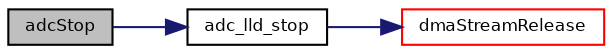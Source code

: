 digraph "adcStop"
{
  bgcolor="transparent";
  edge [fontname="Helvetica",fontsize="8",labelfontname="Helvetica",labelfontsize="8"];
  node [fontname="Helvetica",fontsize="8",shape=record];
  rankdir="LR";
  Node24 [label="adcStop",height=0.2,width=0.4,color="black", fillcolor="grey75", style="filled", fontcolor="black"];
  Node24 -> Node25 [color="midnightblue",fontsize="8",style="solid",fontname="Helvetica"];
  Node25 [label="adc_lld_stop",height=0.2,width=0.4,color="black",URL="$group___a_d_c.html#ga5f4152006602b187c745bb32f915d679",tooltip="Deactivates the ADC peripheral. "];
  Node25 -> Node26 [color="midnightblue",fontsize="8",style="solid",fontname="Helvetica"];
  Node26 [label="dmaStreamRelease",height=0.2,width=0.4,color="red",URL="$group___s_t_m32___d_m_a.html#ga6427d36d4aba6469fd46e53bf972211e",tooltip="Releases a DMA stream. "];
}

